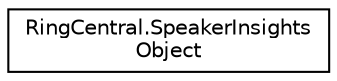 digraph "Graphical Class Hierarchy"
{
 // LATEX_PDF_SIZE
  edge [fontname="Helvetica",fontsize="10",labelfontname="Helvetica",labelfontsize="10"];
  node [fontname="Helvetica",fontsize="10",shape=record];
  rankdir="LR";
  Node0 [label="RingCentral.SpeakerInsights\lObject",height=0.2,width=0.4,color="black", fillcolor="white", style="filled",URL="$classRingCentral_1_1SpeakerInsightsObject.html",tooltip=" "];
}
